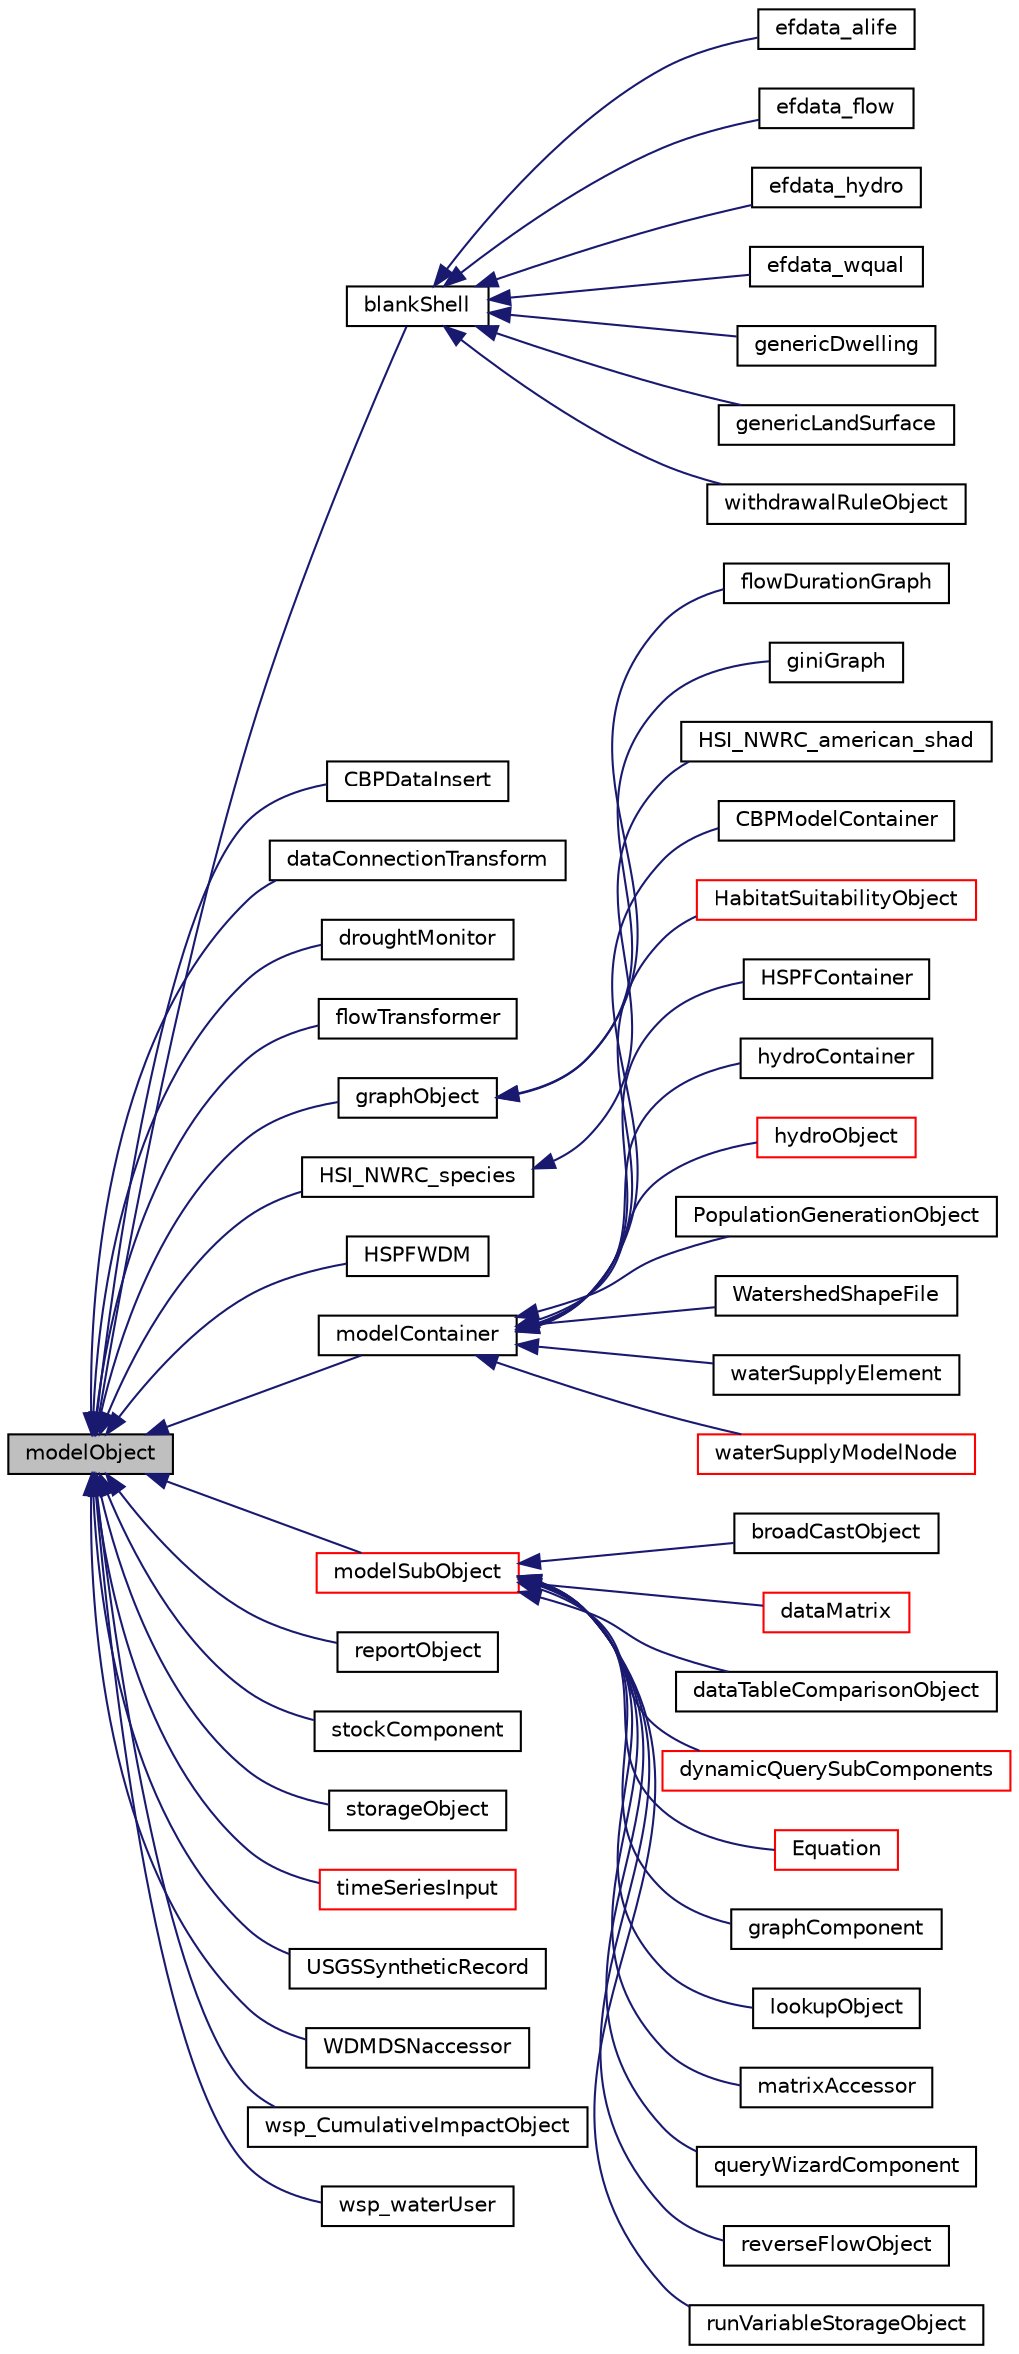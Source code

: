 digraph "modelObject"
{
 // LATEX_PDF_SIZE
  edge [fontname="Helvetica",fontsize="10",labelfontname="Helvetica",labelfontsize="10"];
  node [fontname="Helvetica",fontsize="10",shape=record];
  rankdir="LR";
  Node1 [label="modelObject",height=0.2,width=0.4,color="black", fillcolor="grey75", style="filled", fontcolor="black",tooltip=" "];
  Node1 -> Node2 [dir="back",color="midnightblue",fontsize="10",style="solid",fontname="Helvetica"];
  Node2 [label="blankShell",height=0.2,width=0.4,color="black", fillcolor="white", style="filled",URL="$classblankShell.html",tooltip=" "];
  Node2 -> Node3 [dir="back",color="midnightblue",fontsize="10",style="solid",fontname="Helvetica"];
  Node3 [label="efdata_alife",height=0.2,width=0.4,color="black", fillcolor="white", style="filled",URL="$classefdata__alife.html",tooltip=" "];
  Node2 -> Node4 [dir="back",color="midnightblue",fontsize="10",style="solid",fontname="Helvetica"];
  Node4 [label="efdata_flow",height=0.2,width=0.4,color="black", fillcolor="white", style="filled",URL="$classefdata__flow.html",tooltip=" "];
  Node2 -> Node5 [dir="back",color="midnightblue",fontsize="10",style="solid",fontname="Helvetica"];
  Node5 [label="efdata_hydro",height=0.2,width=0.4,color="black", fillcolor="white", style="filled",URL="$classefdata__hydro.html",tooltip=" "];
  Node2 -> Node6 [dir="back",color="midnightblue",fontsize="10",style="solid",fontname="Helvetica"];
  Node6 [label="efdata_wqual",height=0.2,width=0.4,color="black", fillcolor="white", style="filled",URL="$classefdata__wqual.html",tooltip=" "];
  Node2 -> Node7 [dir="back",color="midnightblue",fontsize="10",style="solid",fontname="Helvetica"];
  Node7 [label="genericDwelling",height=0.2,width=0.4,color="black", fillcolor="white", style="filled",URL="$classgenericDwelling.html",tooltip=" "];
  Node2 -> Node8 [dir="back",color="midnightblue",fontsize="10",style="solid",fontname="Helvetica"];
  Node8 [label="genericLandSurface",height=0.2,width=0.4,color="black", fillcolor="white", style="filled",URL="$classgenericLandSurface.html",tooltip=" "];
  Node2 -> Node9 [dir="back",color="midnightblue",fontsize="10",style="solid",fontname="Helvetica"];
  Node9 [label="withdrawalRuleObject",height=0.2,width=0.4,color="black", fillcolor="white", style="filled",URL="$classwithdrawalRuleObject.html",tooltip=" "];
  Node1 -> Node10 [dir="back",color="midnightblue",fontsize="10",style="solid",fontname="Helvetica"];
  Node10 [label="CBPDataInsert",height=0.2,width=0.4,color="black", fillcolor="white", style="filled",URL="$classCBPDataInsert.html",tooltip=" "];
  Node1 -> Node11 [dir="back",color="midnightblue",fontsize="10",style="solid",fontname="Helvetica"];
  Node11 [label="dataConnectionTransform",height=0.2,width=0.4,color="black", fillcolor="white", style="filled",URL="$classdataConnectionTransform.html",tooltip=" "];
  Node1 -> Node12 [dir="back",color="midnightblue",fontsize="10",style="solid",fontname="Helvetica"];
  Node12 [label="droughtMonitor",height=0.2,width=0.4,color="black", fillcolor="white", style="filled",URL="$classdroughtMonitor.html",tooltip=" "];
  Node1 -> Node13 [dir="back",color="midnightblue",fontsize="10",style="solid",fontname="Helvetica"];
  Node13 [label="flowTransformer",height=0.2,width=0.4,color="black", fillcolor="white", style="filled",URL="$classflowTransformer.html",tooltip=" "];
  Node1 -> Node14 [dir="back",color="midnightblue",fontsize="10",style="solid",fontname="Helvetica"];
  Node14 [label="graphObject",height=0.2,width=0.4,color="black", fillcolor="white", style="filled",URL="$classgraphObject.html",tooltip=" "];
  Node14 -> Node15 [dir="back",color="midnightblue",fontsize="10",style="solid",fontname="Helvetica"];
  Node15 [label="flowDurationGraph",height=0.2,width=0.4,color="black", fillcolor="white", style="filled",URL="$classflowDurationGraph.html",tooltip=" "];
  Node14 -> Node16 [dir="back",color="midnightblue",fontsize="10",style="solid",fontname="Helvetica"];
  Node16 [label="giniGraph",height=0.2,width=0.4,color="black", fillcolor="white", style="filled",URL="$classginiGraph.html",tooltip=" "];
  Node1 -> Node17 [dir="back",color="midnightblue",fontsize="10",style="solid",fontname="Helvetica"];
  Node17 [label="HSI_NWRC_species",height=0.2,width=0.4,color="black", fillcolor="white", style="filled",URL="$classHSI__NWRC__species.html",tooltip=" "];
  Node17 -> Node18 [dir="back",color="midnightblue",fontsize="10",style="solid",fontname="Helvetica"];
  Node18 [label="HSI_NWRC_american_shad",height=0.2,width=0.4,color="black", fillcolor="white", style="filled",URL="$classHSI__NWRC__american__shad.html",tooltip=" "];
  Node1 -> Node19 [dir="back",color="midnightblue",fontsize="10",style="solid",fontname="Helvetica"];
  Node19 [label="HSPFWDM",height=0.2,width=0.4,color="black", fillcolor="white", style="filled",URL="$classHSPFWDM.html",tooltip=" "];
  Node1 -> Node20 [dir="back",color="midnightblue",fontsize="10",style="solid",fontname="Helvetica"];
  Node20 [label="modelContainer",height=0.2,width=0.4,color="black", fillcolor="white", style="filled",URL="$classmodelContainer.html",tooltip=" "];
  Node20 -> Node21 [dir="back",color="midnightblue",fontsize="10",style="solid",fontname="Helvetica"];
  Node21 [label="CBPModelContainer",height=0.2,width=0.4,color="black", fillcolor="white", style="filled",URL="$classCBPModelContainer.html",tooltip=" "];
  Node20 -> Node22 [dir="back",color="midnightblue",fontsize="10",style="solid",fontname="Helvetica"];
  Node22 [label="HabitatSuitabilityObject",height=0.2,width=0.4,color="red", fillcolor="white", style="filled",URL="$classHabitatSuitabilityObject.html",tooltip=" "];
  Node20 -> Node24 [dir="back",color="midnightblue",fontsize="10",style="solid",fontname="Helvetica"];
  Node24 [label="HSPFContainer",height=0.2,width=0.4,color="black", fillcolor="white", style="filled",URL="$classHSPFContainer.html",tooltip=" "];
  Node20 -> Node25 [dir="back",color="midnightblue",fontsize="10",style="solid",fontname="Helvetica"];
  Node25 [label="hydroContainer",height=0.2,width=0.4,color="black", fillcolor="white", style="filled",URL="$classhydroContainer.html",tooltip=" "];
  Node20 -> Node26 [dir="back",color="midnightblue",fontsize="10",style="solid",fontname="Helvetica"];
  Node26 [label="hydroObject",height=0.2,width=0.4,color="red", fillcolor="white", style="filled",URL="$classhydroObject.html",tooltip=" "];
  Node20 -> Node36 [dir="back",color="midnightblue",fontsize="10",style="solid",fontname="Helvetica"];
  Node36 [label="PopulationGenerationObject",height=0.2,width=0.4,color="black", fillcolor="white", style="filled",URL="$classPopulationGenerationObject.html",tooltip=" "];
  Node20 -> Node37 [dir="back",color="midnightblue",fontsize="10",style="solid",fontname="Helvetica"];
  Node37 [label="WatershedShapeFile",height=0.2,width=0.4,color="black", fillcolor="white", style="filled",URL="$classWatershedShapeFile.html",tooltip=" "];
  Node20 -> Node38 [dir="back",color="midnightblue",fontsize="10",style="solid",fontname="Helvetica"];
  Node38 [label="waterSupplyElement",height=0.2,width=0.4,color="black", fillcolor="white", style="filled",URL="$classwaterSupplyElement.html",tooltip=" "];
  Node20 -> Node39 [dir="back",color="midnightblue",fontsize="10",style="solid",fontname="Helvetica"];
  Node39 [label="waterSupplyModelNode",height=0.2,width=0.4,color="red", fillcolor="white", style="filled",URL="$classwaterSupplyModelNode.html",tooltip=" "];
  Node1 -> Node43 [dir="back",color="midnightblue",fontsize="10",style="solid",fontname="Helvetica"];
  Node43 [label="modelSubObject",height=0.2,width=0.4,color="red", fillcolor="white", style="filled",URL="$classmodelSubObject.html",tooltip=" "];
  Node43 -> Node44 [dir="back",color="midnightblue",fontsize="10",style="solid",fontname="Helvetica"];
  Node44 [label="broadCastObject",height=0.2,width=0.4,color="black", fillcolor="white", style="filled",URL="$classbroadCastObject.html",tooltip=" "];
  Node43 -> Node45 [dir="back",color="midnightblue",fontsize="10",style="solid",fontname="Helvetica"];
  Node45 [label="dataMatrix",height=0.2,width=0.4,color="red", fillcolor="white", style="filled",URL="$classdataMatrix.html",tooltip=" "];
  Node43 -> Node47 [dir="back",color="midnightblue",fontsize="10",style="solid",fontname="Helvetica"];
  Node47 [label="dataTableComparisonObject",height=0.2,width=0.4,color="black", fillcolor="white", style="filled",URL="$classdataTableComparisonObject.html",tooltip=" "];
  Node43 -> Node48 [dir="back",color="midnightblue",fontsize="10",style="solid",fontname="Helvetica"];
  Node48 [label="dynamicQuerySubComponents",height=0.2,width=0.4,color="red", fillcolor="white", style="filled",URL="$classdynamicQuerySubComponents.html",tooltip=" "];
  Node43 -> Node51 [dir="back",color="midnightblue",fontsize="10",style="solid",fontname="Helvetica"];
  Node51 [label="Equation",height=0.2,width=0.4,color="red", fillcolor="white", style="filled",URL="$classEquation.html",tooltip=" "];
  Node43 -> Node53 [dir="back",color="midnightblue",fontsize="10",style="solid",fontname="Helvetica"];
  Node53 [label="graphComponent",height=0.2,width=0.4,color="black", fillcolor="white", style="filled",URL="$classgraphComponent.html",tooltip=" "];
  Node43 -> Node54 [dir="back",color="midnightblue",fontsize="10",style="solid",fontname="Helvetica"];
  Node54 [label="lookupObject",height=0.2,width=0.4,color="black", fillcolor="white", style="filled",URL="$classlookupObject.html",tooltip=" "];
  Node43 -> Node55 [dir="back",color="midnightblue",fontsize="10",style="solid",fontname="Helvetica"];
  Node55 [label="matrixAccessor",height=0.2,width=0.4,color="black", fillcolor="white", style="filled",URL="$classmatrixAccessor.html",tooltip=" "];
  Node43 -> Node56 [dir="back",color="midnightblue",fontsize="10",style="solid",fontname="Helvetica"];
  Node56 [label="queryWizardComponent",height=0.2,width=0.4,color="black", fillcolor="white", style="filled",URL="$classqueryWizardComponent.html",tooltip=" "];
  Node43 -> Node57 [dir="back",color="midnightblue",fontsize="10",style="solid",fontname="Helvetica"];
  Node57 [label="reverseFlowObject",height=0.2,width=0.4,color="black", fillcolor="white", style="filled",URL="$classreverseFlowObject.html",tooltip=" "];
  Node43 -> Node58 [dir="back",color="midnightblue",fontsize="10",style="solid",fontname="Helvetica"];
  Node58 [label="runVariableStorageObject",height=0.2,width=0.4,color="black", fillcolor="white", style="filled",URL="$classrunVariableStorageObject.html",tooltip=" "];
  Node1 -> Node68 [dir="back",color="midnightblue",fontsize="10",style="solid",fontname="Helvetica"];
  Node68 [label="reportObject",height=0.2,width=0.4,color="black", fillcolor="white", style="filled",URL="$classreportObject.html",tooltip=" "];
  Node1 -> Node69 [dir="back",color="midnightblue",fontsize="10",style="solid",fontname="Helvetica"];
  Node69 [label="stockComponent",height=0.2,width=0.4,color="black", fillcolor="white", style="filled",URL="$classstockComponent.html",tooltip=" "];
  Node1 -> Node70 [dir="back",color="midnightblue",fontsize="10",style="solid",fontname="Helvetica"];
  Node70 [label="storageObject",height=0.2,width=0.4,color="black", fillcolor="white", style="filled",URL="$classstorageObject.html",tooltip=" "];
  Node1 -> Node71 [dir="back",color="midnightblue",fontsize="10",style="solid",fontname="Helvetica"];
  Node71 [label="timeSeriesInput",height=0.2,width=0.4,color="red", fillcolor="white", style="filled",URL="$classtimeSeriesInput.html",tooltip=" "];
  Node1 -> Node92 [dir="back",color="midnightblue",fontsize="10",style="solid",fontname="Helvetica"];
  Node92 [label="USGSSyntheticRecord",height=0.2,width=0.4,color="black", fillcolor="white", style="filled",URL="$classUSGSSyntheticRecord.html",tooltip=" "];
  Node1 -> Node93 [dir="back",color="midnightblue",fontsize="10",style="solid",fontname="Helvetica"];
  Node93 [label="WDMDSNaccessor",height=0.2,width=0.4,color="black", fillcolor="white", style="filled",URL="$classWDMDSNaccessor.html",tooltip=" "];
  Node1 -> Node94 [dir="back",color="midnightblue",fontsize="10",style="solid",fontname="Helvetica"];
  Node94 [label="wsp_CumulativeImpactObject",height=0.2,width=0.4,color="black", fillcolor="white", style="filled",URL="$classwsp__CumulativeImpactObject.html",tooltip=" "];
  Node1 -> Node95 [dir="back",color="midnightblue",fontsize="10",style="solid",fontname="Helvetica"];
  Node95 [label="wsp_waterUser",height=0.2,width=0.4,color="black", fillcolor="white", style="filled",URL="$classwsp__waterUser.html",tooltip=" "];
}
